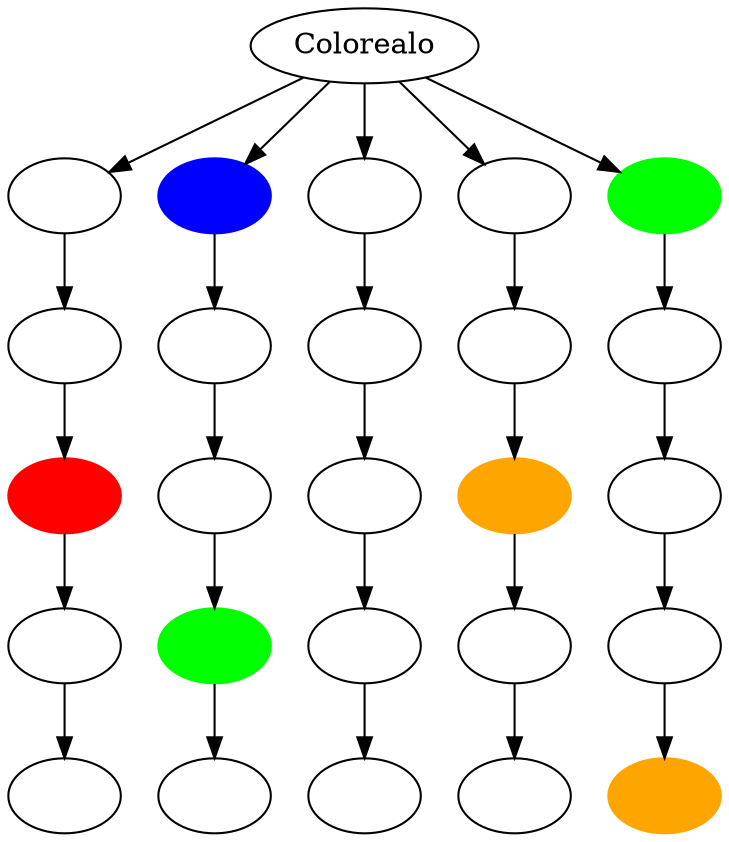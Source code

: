 digraph G {
"senales_Coloreado" [label="Colorealo", shape=ellipse, color=black];
"senales_Coloreado_item_1_1" [label=" ", shape=ellipse, color=black];
"senales_Coloreado" -> "senales_Coloreado_item_1_1";
"senales_Coloreado_item_2_1" [label=" ", shape=ellipse, color=black];
"senales_Coloreado_item_1_1" -> "senales_Coloreado_item_2_1";
"senales_Coloreado_item_3_1" [label=" ", shape=ellipse,color=red,style=filled,fillcolor=red];
"senales_Coloreado_item_2_1" -> "senales_Coloreado_item_3_1";
"senales_Coloreado_item_4_1" [label=" ", shape=ellipse, color=black];
"senales_Coloreado_item_3_1" -> "senales_Coloreado_item_4_1";
"senales_Coloreado_item_5_1" [label=" ", shape=ellipse, color=black];
"senales_Coloreado_item_4_1" -> "senales_Coloreado_item_5_1";
"senales_Coloreado_item_1_2" [label=" ", shape=ellipse,color=blue,style=filled,fillcolor=blue];
"senales_Coloreado" -> "senales_Coloreado_item_1_2";
"senales_Coloreado_item_2_2" [label=" ", shape=ellipse, color=black];
"senales_Coloreado_item_1_2" -> "senales_Coloreado_item_2_2";
"senales_Coloreado_item_3_2" [label=" ", shape=ellipse, color=black];
"senales_Coloreado_item_2_2" -> "senales_Coloreado_item_3_2";
"senales_Coloreado_item_4_2" [label=" ", shape=ellipse,color=green,style=filled,fillcolor=green];
"senales_Coloreado_item_3_2" -> "senales_Coloreado_item_4_2";
"senales_Coloreado_item_5_2" [label=" ", shape=ellipse, color=black];
"senales_Coloreado_item_4_2" -> "senales_Coloreado_item_5_2";
"senales_Coloreado_item_1_3" [label=" ", shape=ellipse, color=black];
"senales_Coloreado" -> "senales_Coloreado_item_1_3";
"senales_Coloreado_item_2_3" [label=" ", shape=ellipse, color=black];
"senales_Coloreado_item_1_3" -> "senales_Coloreado_item_2_3";
"senales_Coloreado_item_3_3" [label=" ", shape=ellipse, color=black];
"senales_Coloreado_item_2_3" -> "senales_Coloreado_item_3_3";
"senales_Coloreado_item_4_3" [label=" ", shape=ellipse, color=black];
"senales_Coloreado_item_3_3" -> "senales_Coloreado_item_4_3";
"senales_Coloreado_item_5_3" [label=" ", shape=ellipse, color=black];
"senales_Coloreado_item_4_3" -> "senales_Coloreado_item_5_3";
"senales_Coloreado_item_1_4" [label=" ", shape=ellipse, color=black];
"senales_Coloreado" -> "senales_Coloreado_item_1_4";
"senales_Coloreado_item_2_4" [label=" ", shape=ellipse, color=black];
"senales_Coloreado_item_1_4" -> "senales_Coloreado_item_2_4";
"senales_Coloreado_item_3_4" [label=" ", shape=ellipse,color=orange,style=filled,fillcolor=orange];
"senales_Coloreado_item_2_4" -> "senales_Coloreado_item_3_4";
"senales_Coloreado_item_4_4" [label=" ", shape=ellipse, color=black];
"senales_Coloreado_item_3_4" -> "senales_Coloreado_item_4_4";
"senales_Coloreado_item_5_4" [label=" ", shape=ellipse, color=black];
"senales_Coloreado_item_4_4" -> "senales_Coloreado_item_5_4";
"senales_Coloreado_item_1_5" [label=" ", shape=ellipse,color=green,style=filled,fillcolor=green];
"senales_Coloreado" -> "senales_Coloreado_item_1_5";
"senales_Coloreado_item_2_5" [label=" ", shape=ellipse, color=black];
"senales_Coloreado_item_1_5" -> "senales_Coloreado_item_2_5";
"senales_Coloreado_item_3_5" [label=" ", shape=ellipse, color=black];
"senales_Coloreado_item_2_5" -> "senales_Coloreado_item_3_5";
"senales_Coloreado_item_4_5" [label=" ", shape=ellipse, color=black];
"senales_Coloreado_item_3_5" -> "senales_Coloreado_item_4_5";
"senales_Coloreado_item_5_5" [label=" ", shape=ellipse,color=orange,style=filled,fillcolor=orange];
"senales_Coloreado_item_4_5" -> "senales_Coloreado_item_5_5";
}
